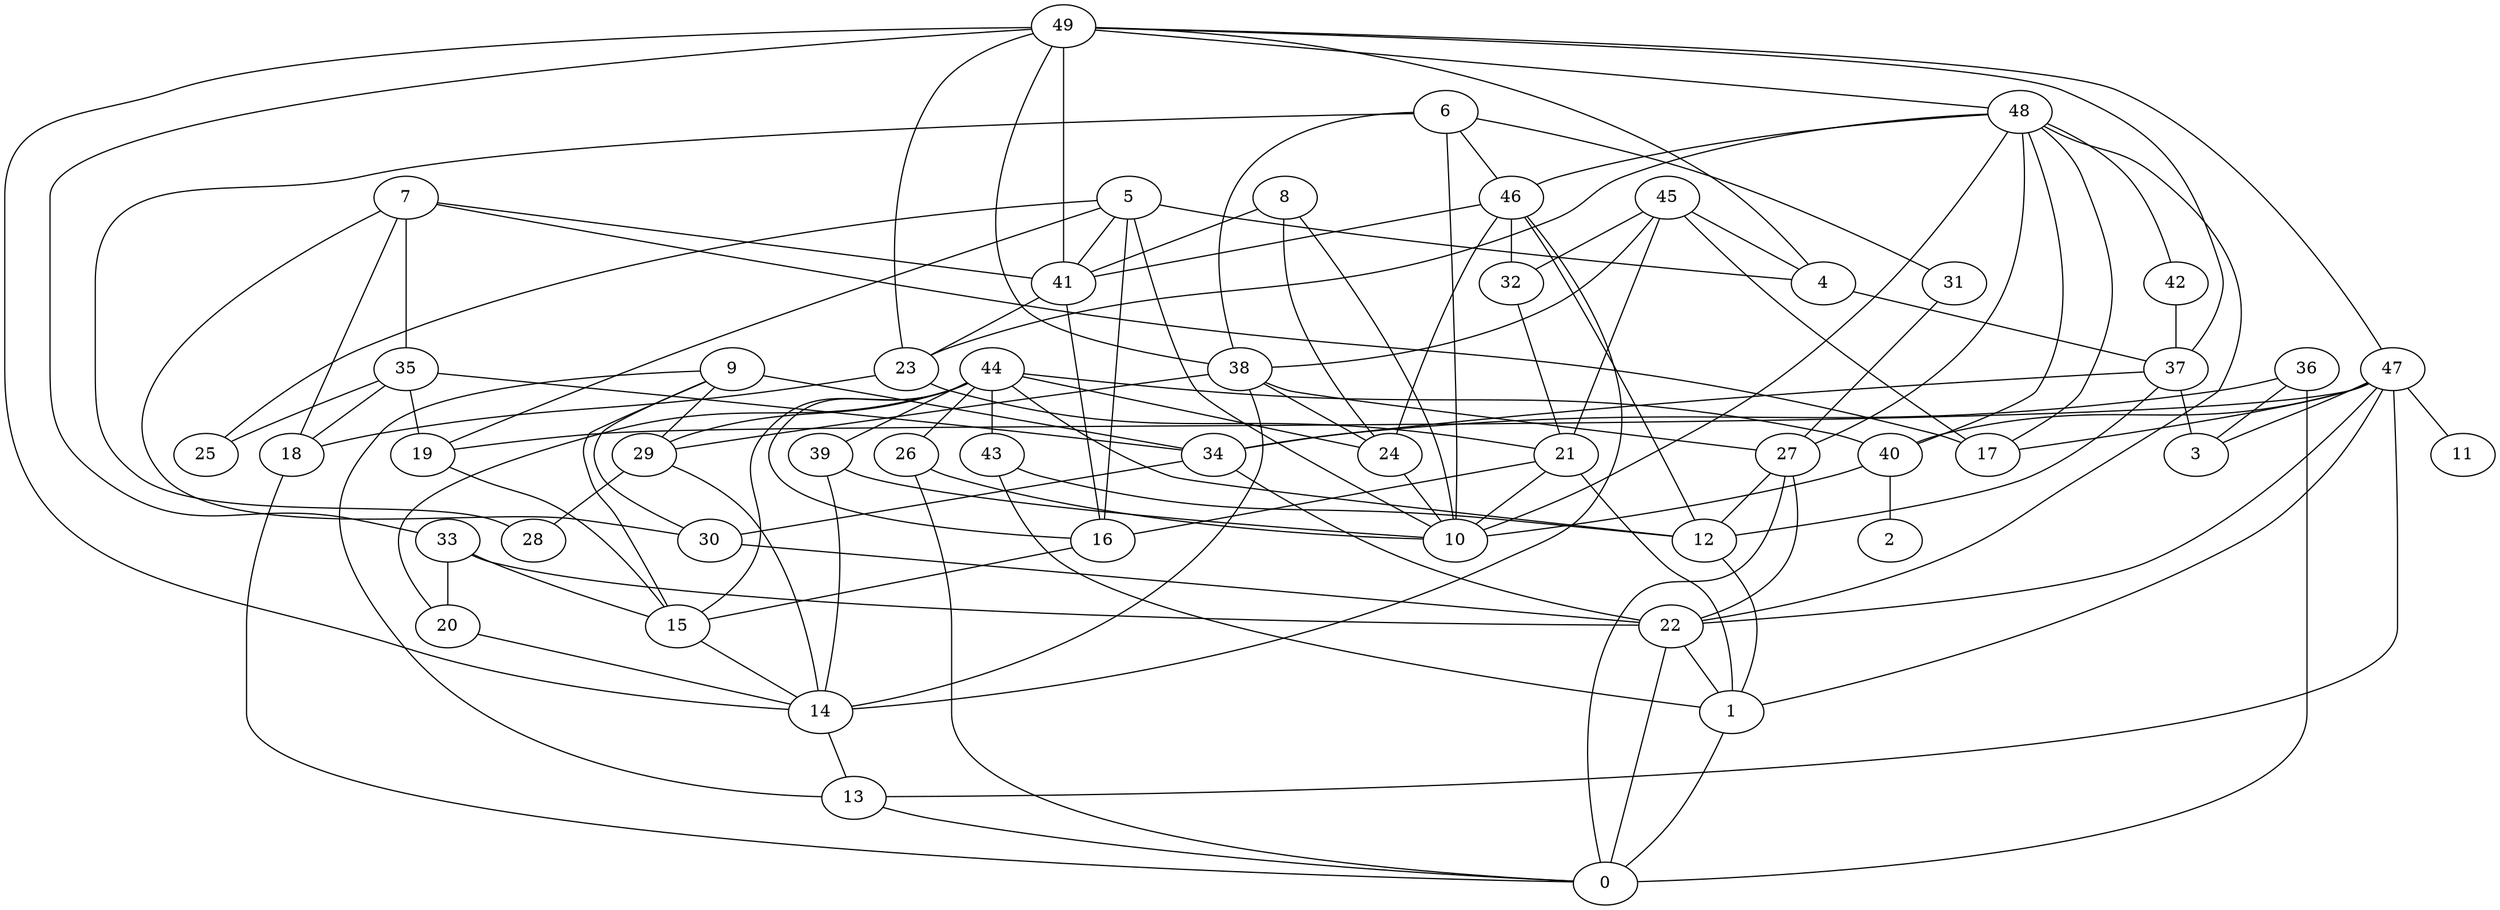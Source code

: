 digraph GG_graph {

subgraph G_graph {
edge [color = black]
"43" -> "1" [dir = none]
"22" -> "1" [dir = none]
"26" -> "10" [dir = none]
"37" -> "34" [dir = none]
"37" -> "3" [dir = none]
"40" -> "2" [dir = none]
"5" -> "4" [dir = none]
"5" -> "25" [dir = none]
"5" -> "16" [dir = none]
"5" -> "10" [dir = none]
"7" -> "17" [dir = none]
"7" -> "18" [dir = none]
"35" -> "25" [dir = none]
"27" -> "12" [dir = none]
"29" -> "28" [dir = none]
"20" -> "14" [dir = none]
"24" -> "10" [dir = none]
"44" -> "39" [dir = none]
"44" -> "24" [dir = none]
"49" -> "33" [dir = none]
"49" -> "48" [dir = none]
"49" -> "23" [dir = none]
"49" -> "47" [dir = none]
"49" -> "38" [dir = none]
"38" -> "14" [dir = none]
"38" -> "29" [dir = none]
"38" -> "24" [dir = none]
"38" -> "27" [dir = none]
"8" -> "10" [dir = none]
"47" -> "11" [dir = none]
"47" -> "40" [dir = none]
"47" -> "13" [dir = none]
"47" -> "3" [dir = none]
"47" -> "1" [dir = none]
"47" -> "19" [dir = none]
"16" -> "15" [dir = none]
"21" -> "10" [dir = none]
"23" -> "18" [dir = none]
"36" -> "3" [dir = none]
"1" -> "0" [dir = none]
"9" -> "30" [dir = none]
"9" -> "29" [dir = none]
"48" -> "42" [dir = none]
"48" -> "46" [dir = none]
"6" -> "46" [dir = none]
"45" -> "4" [dir = none]
"31" -> "27" [dir = none]
"46" -> "41" [dir = none]
"46" -> "32" [dir = none]
"45" -> "21" [dir = none]
"48" -> "23" [dir = none]
"6" -> "38" [dir = none]
"49" -> "14" [dir = none]
"49" -> "37" [dir = none]
"27" -> "22" [dir = none]
"22" -> "0" [dir = none]
"46" -> "24" [dir = none]
"5" -> "19" [dir = none]
"44" -> "15" [dir = none]
"48" -> "22" [dir = none]
"6" -> "31" [dir = none]
"49" -> "41" [dir = none]
"43" -> "12" [dir = none]
"23" -> "21" [dir = none]
"45" -> "32" [dir = none]
"35" -> "19" [dir = none]
"35" -> "18" [dir = none]
"5" -> "41" [dir = none]
"44" -> "43" [dir = none]
"45" -> "17" [dir = none]
"44" -> "16" [dir = none]
"29" -> "14" [dir = none]
"27" -> "0" [dir = none]
"44" -> "29" [dir = none]
"7" -> "35" [dir = none]
"19" -> "15" [dir = none]
"9" -> "34" [dir = none]
"13" -> "0" [dir = none]
"39" -> "14" [dir = none]
"41" -> "16" [dir = none]
"44" -> "26" [dir = none]
"46" -> "14" [dir = none]
"48" -> "17" [dir = none]
"34" -> "22" [dir = none]
"45" -> "38" [dir = none]
"42" -> "37" [dir = none]
"44" -> "20" [dir = none]
"18" -> "0" [dir = none]
"49" -> "4" [dir = none]
"46" -> "12" [dir = none]
"15" -> "14" [dir = none]
"30" -> "22" [dir = none]
"9" -> "15" [dir = none]
"47" -> "22" [dir = none]
"8" -> "41" [dir = none]
"8" -> "24" [dir = none]
"37" -> "12" [dir = none]
"21" -> "16" [dir = none]
"48" -> "10" [dir = none]
"41" -> "23" [dir = none]
"6" -> "10" [dir = none]
"44" -> "12" [dir = none]
"32" -> "21" [dir = none]
"33" -> "15" [dir = none]
"12" -> "1" [dir = none]
"48" -> "40" [dir = none]
"39" -> "10" [dir = none]
"44" -> "40" [dir = none]
"34" -> "30" [dir = none]
"33" -> "20" [dir = none]
"4" -> "37" [dir = none]
"36" -> "0" [dir = none]
"35" -> "34" [dir = none]
"6" -> "28" [dir = none]
"40" -> "10" [dir = none]
"47" -> "17" [dir = none]
"48" -> "27" [dir = none]
"36" -> "34" [dir = none]
"14" -> "13" [dir = none]
"7" -> "30" [dir = none]
"26" -> "0" [dir = none]
"9" -> "13" [dir = none]
"7" -> "41" [dir = none]
"33" -> "22" [dir = none]
"21" -> "1" [dir = none]
}

}
